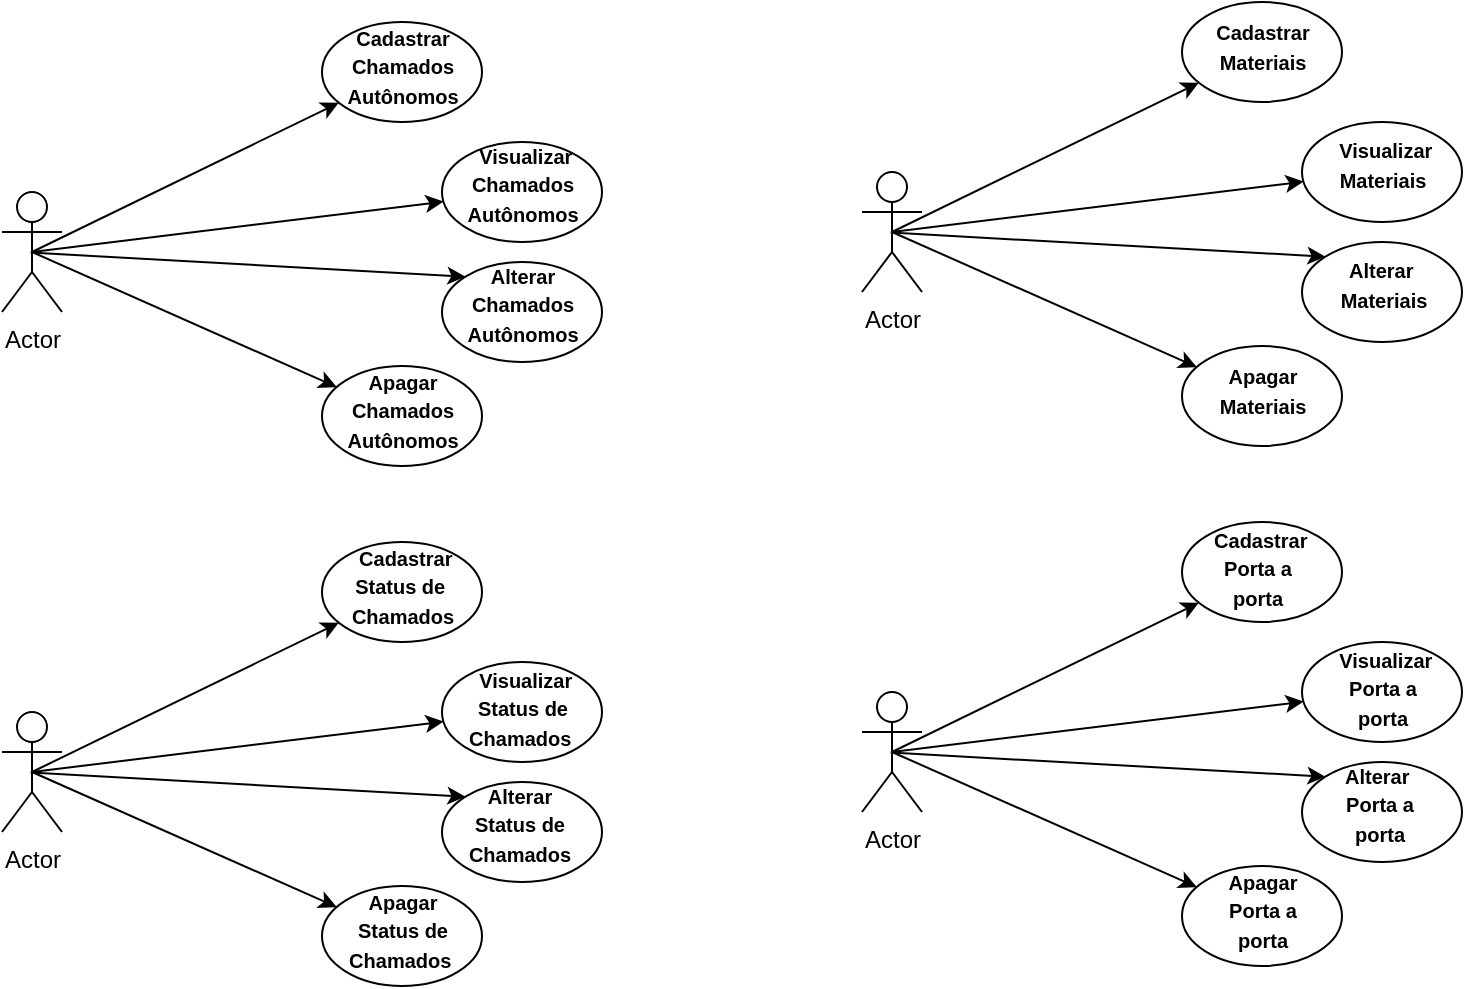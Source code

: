 <mxfile version="14.3.1" type="device"><diagram id="n9du1WyywENdJ3upxac9" name="Page-1"><mxGraphModel dx="2480" dy="1286" grid="1" gridSize="10" guides="1" tooltips="1" connect="1" arrows="1" fold="1" page="1" pageScale="1" pageWidth="827" pageHeight="1169" math="0" shadow="0"><root><mxCell id="0"/><mxCell id="1" parent="0"/><mxCell id="Ng9-t_OtMR5mWkSxzvYO-1" value="Actor" style="shape=umlActor;verticalLabelPosition=bottom;verticalAlign=top;html=1;outlineConnect=0;" vertex="1" parent="1"><mxGeometry x="40" y="105" width="30" height="60" as="geometry"/></mxCell><mxCell id="Ng9-t_OtMR5mWkSxzvYO-2" value="" style="ellipse;whiteSpace=wrap;html=1;" vertex="1" parent="1"><mxGeometry x="200" y="20" width="80" height="50" as="geometry"/></mxCell><mxCell id="Ng9-t_OtMR5mWkSxzvYO-3" value="" style="ellipse;whiteSpace=wrap;html=1;" vertex="1" parent="1"><mxGeometry x="260" y="80" width="80" height="50" as="geometry"/></mxCell><mxCell id="Ng9-t_OtMR5mWkSxzvYO-4" value="" style="ellipse;whiteSpace=wrap;html=1;" vertex="1" parent="1"><mxGeometry x="260" y="140" width="80" height="50" as="geometry"/></mxCell><mxCell id="Ng9-t_OtMR5mWkSxzvYO-5" value="" style="ellipse;whiteSpace=wrap;html=1;" vertex="1" parent="1"><mxGeometry x="200" y="192" width="80" height="50" as="geometry"/></mxCell><mxCell id="Ng9-t_OtMR5mWkSxzvYO-6" value="" style="endArrow=classic;html=1;exitX=0.5;exitY=0.5;exitDx=0;exitDy=0;exitPerimeter=0;" edge="1" parent="1" source="Ng9-t_OtMR5mWkSxzvYO-1" target="Ng9-t_OtMR5mWkSxzvYO-2"><mxGeometry width="50" height="50" relative="1" as="geometry"><mxPoint x="60" y="140" as="sourcePoint"/><mxPoint x="110" y="90" as="targetPoint"/></mxGeometry></mxCell><mxCell id="Ng9-t_OtMR5mWkSxzvYO-7" value="" style="endArrow=classic;html=1;exitX=0.5;exitY=0.5;exitDx=0;exitDy=0;exitPerimeter=0;" edge="1" parent="1" source="Ng9-t_OtMR5mWkSxzvYO-1" target="Ng9-t_OtMR5mWkSxzvYO-3"><mxGeometry width="50" height="50" relative="1" as="geometry"><mxPoint x="60" y="140" as="sourcePoint"/><mxPoint x="140" y="140" as="targetPoint"/></mxGeometry></mxCell><mxCell id="Ng9-t_OtMR5mWkSxzvYO-8" value="" style="endArrow=classic;html=1;entryX=0;entryY=0;entryDx=0;entryDy=0;exitX=0.478;exitY=0.505;exitDx=0;exitDy=0;exitPerimeter=0;" edge="1" parent="1" source="Ng9-t_OtMR5mWkSxzvYO-1" target="Ng9-t_OtMR5mWkSxzvYO-4"><mxGeometry width="50" height="50" relative="1" as="geometry"><mxPoint x="60" y="138" as="sourcePoint"/><mxPoint x="80" y="200" as="targetPoint"/></mxGeometry></mxCell><mxCell id="Ng9-t_OtMR5mWkSxzvYO-9" value="" style="endArrow=classic;html=1;exitX=0.5;exitY=0.5;exitDx=0;exitDy=0;exitPerimeter=0;" edge="1" parent="1" source="Ng9-t_OtMR5mWkSxzvYO-1" target="Ng9-t_OtMR5mWkSxzvYO-5"><mxGeometry width="50" height="50" relative="1" as="geometry"><mxPoint x="70" y="148" as="sourcePoint"/><mxPoint x="161.716" y="167.322" as="targetPoint"/></mxGeometry></mxCell><mxCell id="Ng9-t_OtMR5mWkSxzvYO-37" value="&lt;font style=&quot;font-size: 10px&quot;&gt;&lt;b&gt;&amp;nbsp;Cadastrar&amp;nbsp; Chamados Autônomos&lt;/b&gt;&lt;/font&gt;" style="text;html=1;strokeColor=none;fillColor=none;align=center;verticalAlign=middle;whiteSpace=wrap;rounded=0;" vertex="1" parent="1"><mxGeometry x="238" y="32" width="5" height="20" as="geometry"/></mxCell><mxCell id="Ng9-t_OtMR5mWkSxzvYO-39" value="&lt;font style=&quot;font-size: 10px&quot;&gt;&lt;b&gt;&amp;nbsp;Visualizar Chamados Autônomos&lt;/b&gt;&lt;/font&gt;" style="text;html=1;strokeColor=none;fillColor=none;align=center;verticalAlign=middle;whiteSpace=wrap;rounded=0;" vertex="1" parent="1"><mxGeometry x="297.5" y="91" width="5" height="20" as="geometry"/></mxCell><mxCell id="Ng9-t_OtMR5mWkSxzvYO-40" value="&lt;div&gt;&lt;b style=&quot;font-size: 10px&quot;&gt;&amp;nbsp;Alterar&amp;nbsp; Chamados Autônomos&lt;/b&gt;&lt;/div&gt;" style="text;html=1;strokeColor=none;fillColor=none;align=center;verticalAlign=middle;whiteSpace=wrap;rounded=0;" vertex="1" parent="1"><mxGeometry x="297.5" y="151" width="5" height="20" as="geometry"/></mxCell><mxCell id="Ng9-t_OtMR5mWkSxzvYO-41" value="&lt;font style=&quot;font-size: 10px&quot;&gt;&lt;b&gt;&amp;nbsp;Apagar&amp;nbsp; Chamados Autônomos&lt;/b&gt;&lt;/font&gt;" style="text;html=1;strokeColor=none;fillColor=none;align=center;verticalAlign=middle;whiteSpace=wrap;rounded=0;" vertex="1" parent="1"><mxGeometry x="238" y="204" width="5" height="20" as="geometry"/></mxCell><mxCell id="Ng9-t_OtMR5mWkSxzvYO-42" value="Actor" style="shape=umlActor;verticalLabelPosition=bottom;verticalAlign=top;html=1;outlineConnect=0;" vertex="1" parent="1"><mxGeometry x="40" y="365" width="30" height="60" as="geometry"/></mxCell><mxCell id="Ng9-t_OtMR5mWkSxzvYO-43" value="" style="ellipse;whiteSpace=wrap;html=1;" vertex="1" parent="1"><mxGeometry x="200" y="280" width="80" height="50" as="geometry"/></mxCell><mxCell id="Ng9-t_OtMR5mWkSxzvYO-44" value="" style="ellipse;whiteSpace=wrap;html=1;" vertex="1" parent="1"><mxGeometry x="260" y="340" width="80" height="50" as="geometry"/></mxCell><mxCell id="Ng9-t_OtMR5mWkSxzvYO-45" value="" style="ellipse;whiteSpace=wrap;html=1;" vertex="1" parent="1"><mxGeometry x="260" y="400" width="80" height="50" as="geometry"/></mxCell><mxCell id="Ng9-t_OtMR5mWkSxzvYO-46" value="" style="ellipse;whiteSpace=wrap;html=1;" vertex="1" parent="1"><mxGeometry x="200" y="452" width="80" height="50" as="geometry"/></mxCell><mxCell id="Ng9-t_OtMR5mWkSxzvYO-47" value="" style="endArrow=classic;html=1;exitX=0.5;exitY=0.5;exitDx=0;exitDy=0;exitPerimeter=0;" edge="1" parent="1" source="Ng9-t_OtMR5mWkSxzvYO-42" target="Ng9-t_OtMR5mWkSxzvYO-43"><mxGeometry width="50" height="50" relative="1" as="geometry"><mxPoint x="60" y="400" as="sourcePoint"/><mxPoint x="110" y="350" as="targetPoint"/></mxGeometry></mxCell><mxCell id="Ng9-t_OtMR5mWkSxzvYO-48" value="" style="endArrow=classic;html=1;exitX=0.5;exitY=0.5;exitDx=0;exitDy=0;exitPerimeter=0;" edge="1" parent="1" source="Ng9-t_OtMR5mWkSxzvYO-42" target="Ng9-t_OtMR5mWkSxzvYO-44"><mxGeometry width="50" height="50" relative="1" as="geometry"><mxPoint x="60" y="400" as="sourcePoint"/><mxPoint x="140" y="400" as="targetPoint"/></mxGeometry></mxCell><mxCell id="Ng9-t_OtMR5mWkSxzvYO-49" value="" style="endArrow=classic;html=1;entryX=0;entryY=0;entryDx=0;entryDy=0;exitX=0.478;exitY=0.505;exitDx=0;exitDy=0;exitPerimeter=0;" edge="1" parent="1" source="Ng9-t_OtMR5mWkSxzvYO-42" target="Ng9-t_OtMR5mWkSxzvYO-45"><mxGeometry width="50" height="50" relative="1" as="geometry"><mxPoint x="60" y="398" as="sourcePoint"/><mxPoint x="80" y="460" as="targetPoint"/></mxGeometry></mxCell><mxCell id="Ng9-t_OtMR5mWkSxzvYO-50" value="" style="endArrow=classic;html=1;exitX=0.5;exitY=0.5;exitDx=0;exitDy=0;exitPerimeter=0;" edge="1" parent="1" source="Ng9-t_OtMR5mWkSxzvYO-42" target="Ng9-t_OtMR5mWkSxzvYO-46"><mxGeometry width="50" height="50" relative="1" as="geometry"><mxPoint x="70" y="408" as="sourcePoint"/><mxPoint x="161.716" y="427.322" as="targetPoint"/></mxGeometry></mxCell><mxCell id="Ng9-t_OtMR5mWkSxzvYO-51" value="&lt;font style=&quot;font-size: 10px&quot;&gt;&lt;b&gt;&amp;nbsp;Cadastrar&lt;br&gt;Status de&amp;nbsp; Chamados&lt;/b&gt;&lt;/font&gt;" style="text;html=1;strokeColor=none;fillColor=none;align=center;verticalAlign=middle;whiteSpace=wrap;rounded=0;" vertex="1" parent="1"><mxGeometry x="238" y="292" width="5" height="20" as="geometry"/></mxCell><mxCell id="Ng9-t_OtMR5mWkSxzvYO-52" value="&lt;font style=&quot;font-size: 10px&quot;&gt;&lt;b&gt;&amp;nbsp;Visualizar&lt;br&gt;Status de Chamados&amp;nbsp;&lt;/b&gt;&lt;/font&gt;" style="text;html=1;strokeColor=none;fillColor=none;align=center;verticalAlign=middle;whiteSpace=wrap;rounded=0;" vertex="1" parent="1"><mxGeometry x="297.5" y="353" width="5" height="20" as="geometry"/></mxCell><mxCell id="Ng9-t_OtMR5mWkSxzvYO-53" value="&lt;div&gt;&lt;b style=&quot;font-size: 10px&quot;&gt;&amp;nbsp;Alterar&amp;nbsp; Status de Chamados&lt;/b&gt;&lt;/div&gt;" style="text;html=1;strokeColor=none;fillColor=none;align=center;verticalAlign=middle;whiteSpace=wrap;rounded=0;" vertex="1" parent="1"><mxGeometry x="297.5" y="411" width="2.5" height="20" as="geometry"/></mxCell><mxCell id="Ng9-t_OtMR5mWkSxzvYO-54" value="&lt;font style=&quot;font-size: 10px&quot;&gt;&lt;b&gt;&amp;nbsp;Apagar&amp;nbsp;&lt;br&gt;Status de&lt;br&gt;Chamados&amp;nbsp;&lt;/b&gt;&lt;/font&gt;" style="text;html=1;strokeColor=none;fillColor=none;align=center;verticalAlign=middle;whiteSpace=wrap;rounded=0;" vertex="1" parent="1"><mxGeometry x="238" y="464" width="5" height="20" as="geometry"/></mxCell><mxCell id="Ng9-t_OtMR5mWkSxzvYO-56" value="Actor" style="shape=umlActor;verticalLabelPosition=bottom;verticalAlign=top;html=1;outlineConnect=0;" vertex="1" parent="1"><mxGeometry x="470" y="95" width="30" height="60" as="geometry"/></mxCell><mxCell id="Ng9-t_OtMR5mWkSxzvYO-57" value="" style="ellipse;whiteSpace=wrap;html=1;" vertex="1" parent="1"><mxGeometry x="630" y="10" width="80" height="50" as="geometry"/></mxCell><mxCell id="Ng9-t_OtMR5mWkSxzvYO-58" value="" style="ellipse;whiteSpace=wrap;html=1;" vertex="1" parent="1"><mxGeometry x="690" y="70" width="80" height="50" as="geometry"/></mxCell><mxCell id="Ng9-t_OtMR5mWkSxzvYO-59" value="" style="ellipse;whiteSpace=wrap;html=1;" vertex="1" parent="1"><mxGeometry x="690" y="130" width="80" height="50" as="geometry"/></mxCell><mxCell id="Ng9-t_OtMR5mWkSxzvYO-60" value="" style="ellipse;whiteSpace=wrap;html=1;" vertex="1" parent="1"><mxGeometry x="630" y="182" width="80" height="50" as="geometry"/></mxCell><mxCell id="Ng9-t_OtMR5mWkSxzvYO-61" value="" style="endArrow=classic;html=1;exitX=0.5;exitY=0.5;exitDx=0;exitDy=0;exitPerimeter=0;" edge="1" parent="1" source="Ng9-t_OtMR5mWkSxzvYO-56" target="Ng9-t_OtMR5mWkSxzvYO-57"><mxGeometry width="50" height="50" relative="1" as="geometry"><mxPoint x="490" y="130" as="sourcePoint"/><mxPoint x="540" y="80" as="targetPoint"/></mxGeometry></mxCell><mxCell id="Ng9-t_OtMR5mWkSxzvYO-62" value="" style="endArrow=classic;html=1;exitX=0.5;exitY=0.5;exitDx=0;exitDy=0;exitPerimeter=0;" edge="1" parent="1" source="Ng9-t_OtMR5mWkSxzvYO-56" target="Ng9-t_OtMR5mWkSxzvYO-58"><mxGeometry width="50" height="50" relative="1" as="geometry"><mxPoint x="490" y="130" as="sourcePoint"/><mxPoint x="570" y="130" as="targetPoint"/></mxGeometry></mxCell><mxCell id="Ng9-t_OtMR5mWkSxzvYO-63" value="" style="endArrow=classic;html=1;entryX=0;entryY=0;entryDx=0;entryDy=0;exitX=0.478;exitY=0.505;exitDx=0;exitDy=0;exitPerimeter=0;" edge="1" parent="1" source="Ng9-t_OtMR5mWkSxzvYO-56" target="Ng9-t_OtMR5mWkSxzvYO-59"><mxGeometry width="50" height="50" relative="1" as="geometry"><mxPoint x="490" y="128" as="sourcePoint"/><mxPoint x="510" y="190" as="targetPoint"/></mxGeometry></mxCell><mxCell id="Ng9-t_OtMR5mWkSxzvYO-64" value="" style="endArrow=classic;html=1;exitX=0.5;exitY=0.5;exitDx=0;exitDy=0;exitPerimeter=0;" edge="1" parent="1" source="Ng9-t_OtMR5mWkSxzvYO-56" target="Ng9-t_OtMR5mWkSxzvYO-60"><mxGeometry width="50" height="50" relative="1" as="geometry"><mxPoint x="500" y="138" as="sourcePoint"/><mxPoint x="591.716" y="157.322" as="targetPoint"/></mxGeometry></mxCell><mxCell id="Ng9-t_OtMR5mWkSxzvYO-65" value="&lt;font style=&quot;font-size: 10px&quot;&gt;&lt;b&gt;&amp;nbsp;Cadastrar&amp;nbsp; Materiais&lt;/b&gt;&lt;/font&gt;" style="text;html=1;strokeColor=none;fillColor=none;align=center;verticalAlign=middle;whiteSpace=wrap;rounded=0;" vertex="1" parent="1"><mxGeometry x="668" y="22" width="5" height="20" as="geometry"/></mxCell><mxCell id="Ng9-t_OtMR5mWkSxzvYO-66" value="&lt;font style=&quot;font-size: 10px&quot;&gt;&lt;b&gt;&amp;nbsp;Visualizar Materiais&lt;br&gt;&lt;/b&gt;&lt;/font&gt;" style="text;html=1;strokeColor=none;fillColor=none;align=center;verticalAlign=middle;whiteSpace=wrap;rounded=0;" vertex="1" parent="1"><mxGeometry x="727.5" y="81" width="5" height="19" as="geometry"/></mxCell><mxCell id="Ng9-t_OtMR5mWkSxzvYO-67" value="&lt;div&gt;&lt;b style=&quot;font-size: 10px&quot;&gt;&amp;nbsp;Alterar&amp;nbsp;&amp;nbsp;&lt;/b&gt;&lt;/div&gt;&lt;div&gt;&lt;b style=&quot;font-size: 10px&quot;&gt;Materiais&lt;/b&gt;&lt;/div&gt;" style="text;html=1;strokeColor=none;fillColor=none;align=center;verticalAlign=middle;whiteSpace=wrap;rounded=0;" vertex="1" parent="1"><mxGeometry x="730" y="141" width="2.5" height="20" as="geometry"/></mxCell><mxCell id="Ng9-t_OtMR5mWkSxzvYO-68" value="&lt;font style=&quot;font-size: 10px&quot;&gt;&lt;b&gt;&amp;nbsp;Apagar&amp;nbsp; Materiais&lt;/b&gt;&lt;/font&gt;" style="text;html=1;strokeColor=none;fillColor=none;align=center;verticalAlign=middle;whiteSpace=wrap;rounded=0;" vertex="1" parent="1"><mxGeometry x="668" y="194" width="5" height="20" as="geometry"/></mxCell><mxCell id="Ng9-t_OtMR5mWkSxzvYO-69" value="Actor" style="shape=umlActor;verticalLabelPosition=bottom;verticalAlign=top;html=1;outlineConnect=0;" vertex="1" parent="1"><mxGeometry x="470" y="355" width="30" height="60" as="geometry"/></mxCell><mxCell id="Ng9-t_OtMR5mWkSxzvYO-70" value="" style="ellipse;whiteSpace=wrap;html=1;" vertex="1" parent="1"><mxGeometry x="630" y="270" width="80" height="50" as="geometry"/></mxCell><mxCell id="Ng9-t_OtMR5mWkSxzvYO-71" value="" style="ellipse;whiteSpace=wrap;html=1;" vertex="1" parent="1"><mxGeometry x="690" y="330" width="80" height="50" as="geometry"/></mxCell><mxCell id="Ng9-t_OtMR5mWkSxzvYO-72" value="" style="ellipse;whiteSpace=wrap;html=1;" vertex="1" parent="1"><mxGeometry x="690" y="390" width="80" height="50" as="geometry"/></mxCell><mxCell id="Ng9-t_OtMR5mWkSxzvYO-73" value="" style="ellipse;whiteSpace=wrap;html=1;" vertex="1" parent="1"><mxGeometry x="630" y="442" width="80" height="50" as="geometry"/></mxCell><mxCell id="Ng9-t_OtMR5mWkSxzvYO-74" value="" style="endArrow=classic;html=1;exitX=0.5;exitY=0.5;exitDx=0;exitDy=0;exitPerimeter=0;" edge="1" parent="1" source="Ng9-t_OtMR5mWkSxzvYO-69" target="Ng9-t_OtMR5mWkSxzvYO-70"><mxGeometry width="50" height="50" relative="1" as="geometry"><mxPoint x="490" y="390" as="sourcePoint"/><mxPoint x="540" y="340" as="targetPoint"/></mxGeometry></mxCell><mxCell id="Ng9-t_OtMR5mWkSxzvYO-75" value="" style="endArrow=classic;html=1;exitX=0.5;exitY=0.5;exitDx=0;exitDy=0;exitPerimeter=0;" edge="1" parent="1" source="Ng9-t_OtMR5mWkSxzvYO-69" target="Ng9-t_OtMR5mWkSxzvYO-71"><mxGeometry width="50" height="50" relative="1" as="geometry"><mxPoint x="490" y="390" as="sourcePoint"/><mxPoint x="570" y="390" as="targetPoint"/></mxGeometry></mxCell><mxCell id="Ng9-t_OtMR5mWkSxzvYO-76" value="" style="endArrow=classic;html=1;entryX=0;entryY=0;entryDx=0;entryDy=0;exitX=0.478;exitY=0.505;exitDx=0;exitDy=0;exitPerimeter=0;" edge="1" parent="1" source="Ng9-t_OtMR5mWkSxzvYO-69" target="Ng9-t_OtMR5mWkSxzvYO-72"><mxGeometry width="50" height="50" relative="1" as="geometry"><mxPoint x="490" y="388" as="sourcePoint"/><mxPoint x="510" y="450" as="targetPoint"/></mxGeometry></mxCell><mxCell id="Ng9-t_OtMR5mWkSxzvYO-77" value="" style="endArrow=classic;html=1;exitX=0.5;exitY=0.5;exitDx=0;exitDy=0;exitPerimeter=0;" edge="1" parent="1" source="Ng9-t_OtMR5mWkSxzvYO-69" target="Ng9-t_OtMR5mWkSxzvYO-73"><mxGeometry width="50" height="50" relative="1" as="geometry"><mxPoint x="500" y="398" as="sourcePoint"/><mxPoint x="591.716" y="417.322" as="targetPoint"/></mxGeometry></mxCell><mxCell id="Ng9-t_OtMR5mWkSxzvYO-78" value="&lt;font style=&quot;font-size: 10px&quot;&gt;&lt;b&gt;&amp;nbsp;Cadastrar&lt;br&gt;Porta a porta&lt;br&gt;&lt;/b&gt;&lt;/font&gt;" style="text;html=1;strokeColor=none;fillColor=none;align=center;verticalAlign=middle;whiteSpace=wrap;rounded=0;" vertex="1" parent="1"><mxGeometry x="666" y="283" width="3" height="20" as="geometry"/></mxCell><mxCell id="Ng9-t_OtMR5mWkSxzvYO-79" value="&lt;font style=&quot;font-size: 10px&quot;&gt;&lt;b&gt;&amp;nbsp;Visualizar&lt;br&gt;&lt;/b&gt;&lt;/font&gt;&lt;b style=&quot;font-size: 10px&quot;&gt;Porta a porta&lt;/b&gt;" style="text;html=1;strokeColor=none;fillColor=none;align=center;verticalAlign=middle;whiteSpace=wrap;rounded=0;" vertex="1" parent="1"><mxGeometry x="727.5" y="343" width="5" height="20" as="geometry"/></mxCell><mxCell id="Ng9-t_OtMR5mWkSxzvYO-80" value="&lt;div&gt;&lt;b style=&quot;font-size: 10px&quot;&gt;&amp;nbsp;Alterar&amp;nbsp;&amp;nbsp;&lt;/b&gt;&lt;/div&gt;&lt;b style=&quot;font-size: 10px&quot;&gt;Porta a porta&lt;/b&gt;" style="text;html=1;strokeColor=none;fillColor=none;align=center;verticalAlign=middle;whiteSpace=wrap;rounded=0;" vertex="1" parent="1"><mxGeometry x="727.5" y="401" width="2.5" height="20" as="geometry"/></mxCell><mxCell id="Ng9-t_OtMR5mWkSxzvYO-81" value="&lt;font style=&quot;font-size: 10px&quot;&gt;&lt;b&gt;&amp;nbsp;Apagar&amp;nbsp;&lt;br&gt;&lt;/b&gt;&lt;b&gt;Porta a porta&lt;/b&gt;&lt;b&gt;&lt;br&gt;&lt;/b&gt;&lt;/font&gt;" style="text;html=1;strokeColor=none;fillColor=none;align=center;verticalAlign=middle;whiteSpace=wrap;rounded=0;" vertex="1" parent="1"><mxGeometry x="668" y="454" width="5" height="20" as="geometry"/></mxCell></root></mxGraphModel></diagram></mxfile>